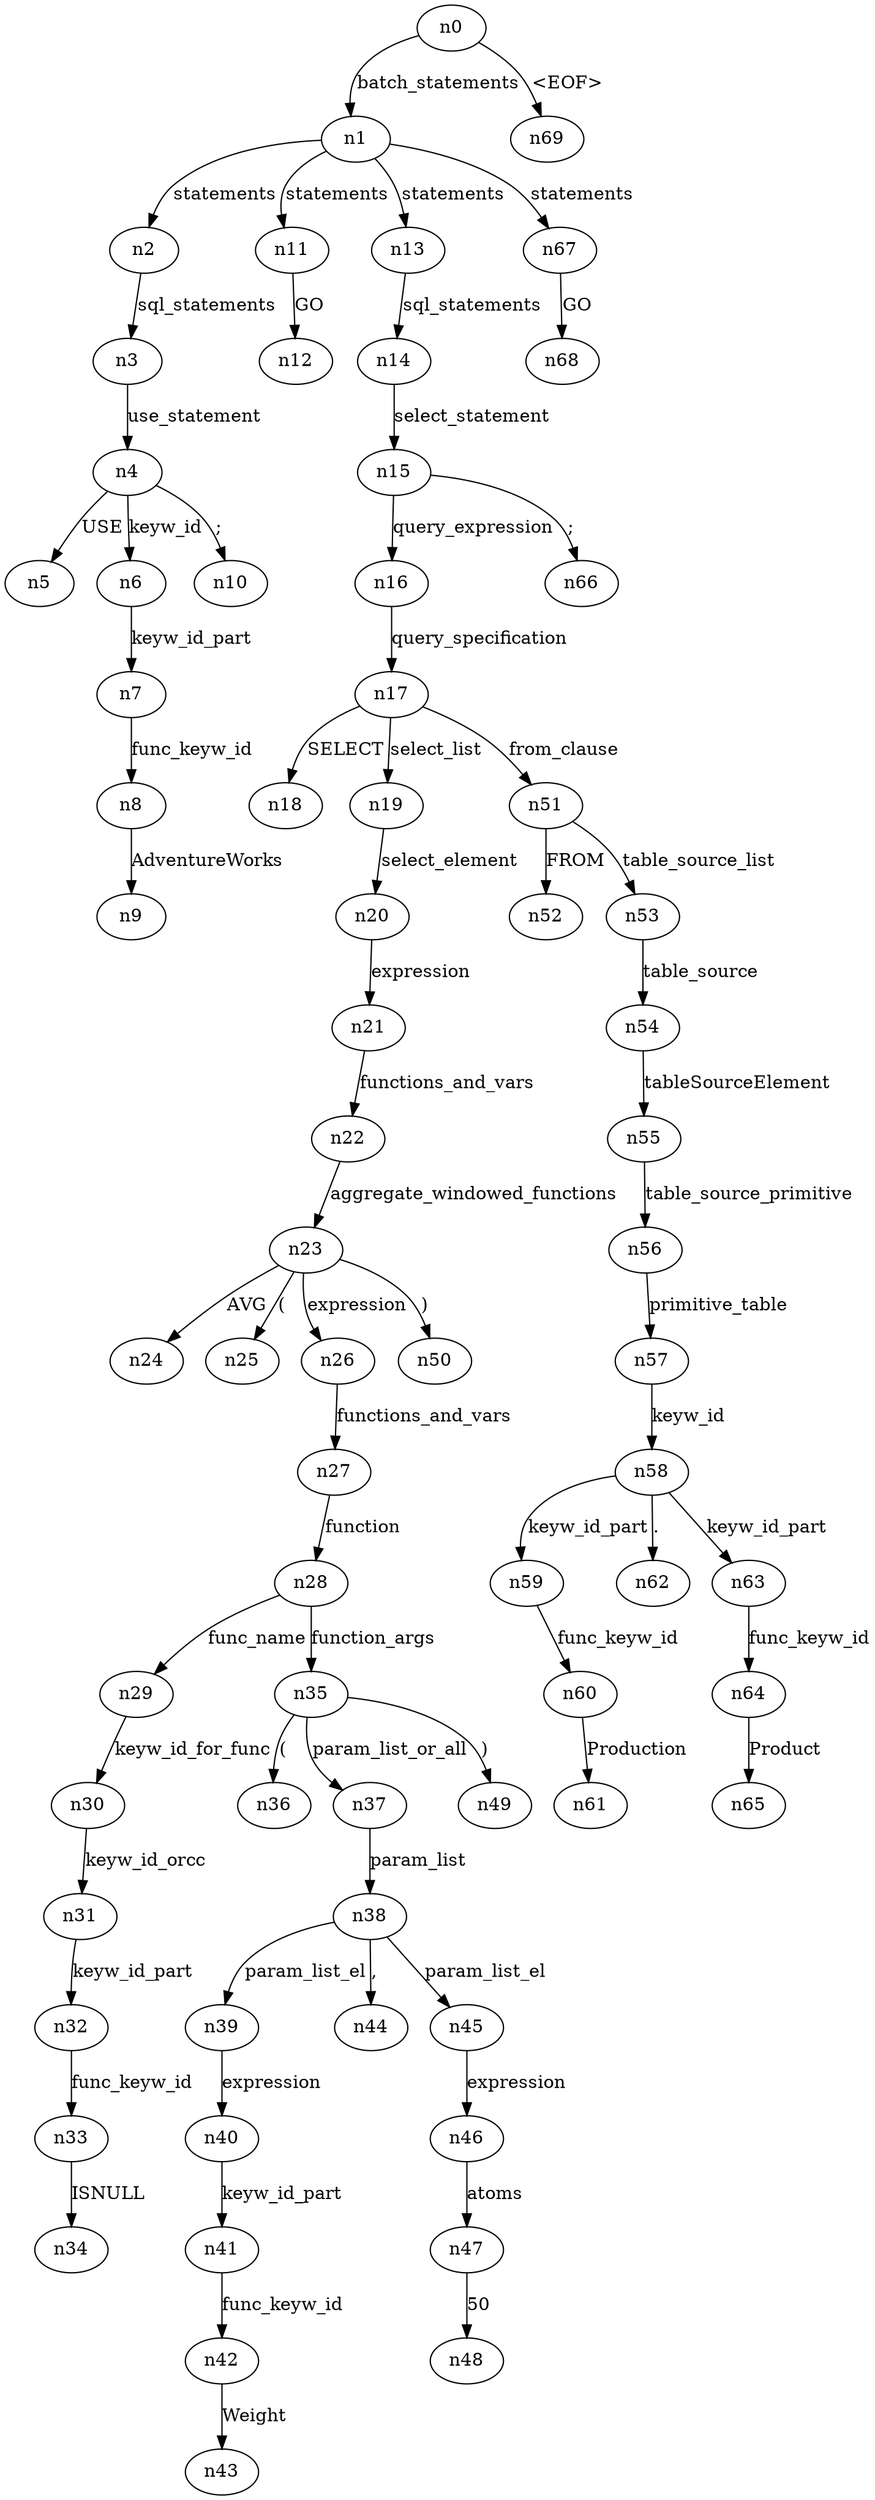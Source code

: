 digraph ParseTree {
  n0 -> n1 [label="batch_statements"];
  n1 -> n2 [label="statements"];
  n2 -> n3 [label="sql_statements"];
  n3 -> n4 [label="use_statement"];
  n4 -> n5 [label="USE"];
  n4 -> n6 [label="keyw_id"];
  n6 -> n7 [label="keyw_id_part"];
  n7 -> n8 [label="func_keyw_id"];
  n8 -> n9 [label="AdventureWorks"];
  n4 -> n10 [label=";"];
  n1 -> n11 [label="statements"];
  n11 -> n12 [label="GO"];
  n1 -> n13 [label="statements"];
  n13 -> n14 [label="sql_statements"];
  n14 -> n15 [label="select_statement"];
  n15 -> n16 [label="query_expression"];
  n16 -> n17 [label="query_specification"];
  n17 -> n18 [label="SELECT"];
  n17 -> n19 [label="select_list"];
  n19 -> n20 [label="select_element"];
  n20 -> n21 [label="expression"];
  n21 -> n22 [label="functions_and_vars"];
  n22 -> n23 [label="aggregate_windowed_functions"];
  n23 -> n24 [label="AVG"];
  n23 -> n25 [label="("];
  n23 -> n26 [label="expression"];
  n26 -> n27 [label="functions_and_vars"];
  n27 -> n28 [label="function"];
  n28 -> n29 [label="func_name"];
  n29 -> n30 [label="keyw_id_for_func"];
  n30 -> n31 [label="keyw_id_orcc"];
  n31 -> n32 [label="keyw_id_part"];
  n32 -> n33 [label="func_keyw_id"];
  n33 -> n34 [label="ISNULL"];
  n28 -> n35 [label="function_args"];
  n35 -> n36 [label="("];
  n35 -> n37 [label="param_list_or_all"];
  n37 -> n38 [label="param_list"];
  n38 -> n39 [label="param_list_el"];
  n39 -> n40 [label="expression"];
  n40 -> n41 [label="keyw_id_part"];
  n41 -> n42 [label="func_keyw_id"];
  n42 -> n43 [label="Weight"];
  n38 -> n44 [label=","];
  n38 -> n45 [label="param_list_el"];
  n45 -> n46 [label="expression"];
  n46 -> n47 [label="atoms"];
  n47 -> n48 [label="50"];
  n35 -> n49 [label=")"];
  n23 -> n50 [label=")"];
  n17 -> n51 [label="from_clause"];
  n51 -> n52 [label="FROM"];
  n51 -> n53 [label="table_source_list"];
  n53 -> n54 [label="table_source"];
  n54 -> n55 [label="tableSourceElement"];
  n55 -> n56 [label="table_source_primitive"];
  n56 -> n57 [label="primitive_table"];
  n57 -> n58 [label="keyw_id"];
  n58 -> n59 [label="keyw_id_part"];
  n59 -> n60 [label="func_keyw_id"];
  n60 -> n61 [label="Production"];
  n58 -> n62 [label="."];
  n58 -> n63 [label="keyw_id_part"];
  n63 -> n64 [label="func_keyw_id"];
  n64 -> n65 [label="Product"];
  n15 -> n66 [label=";"];
  n1 -> n67 [label="statements"];
  n67 -> n68 [label="GO"];
  n0 -> n69 [label="<EOF>"];
}